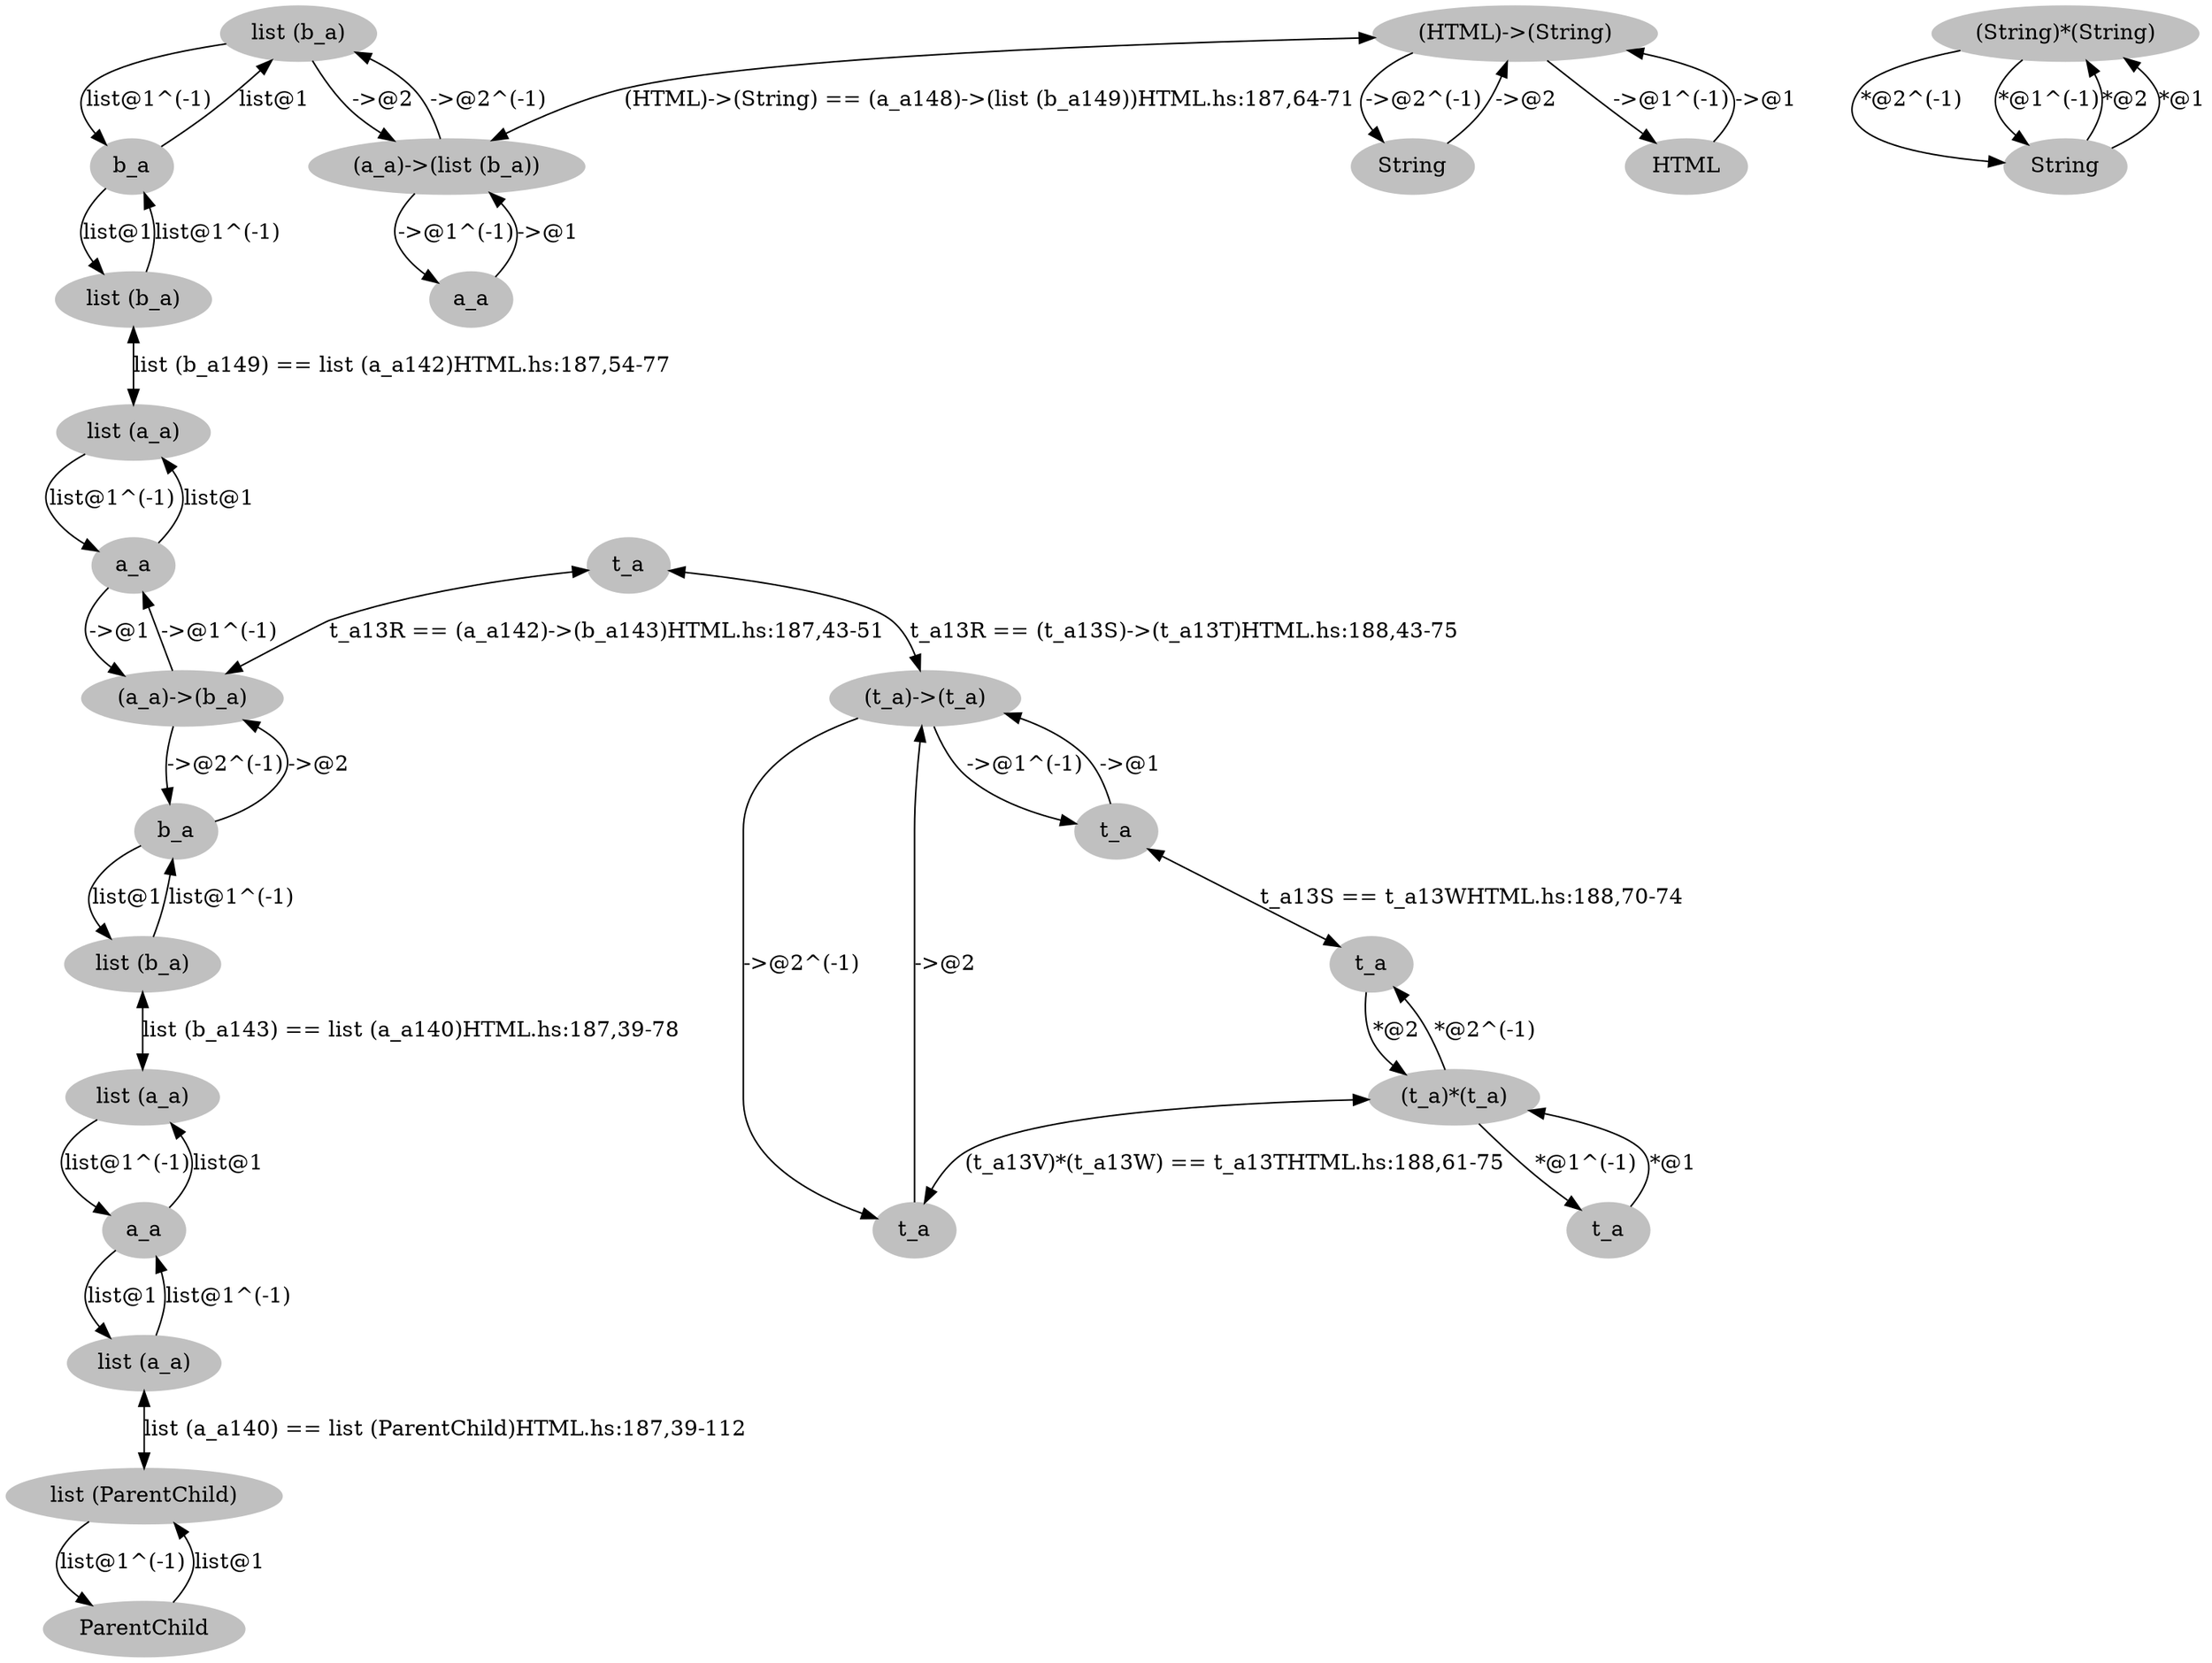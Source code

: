 digraph G1 {
node [color = grey, style = filled];
v25 [label="list (b_a)"];
v4 [label="(a_a)->(b_a)"];
v26 [label="b_a"];
v8 [label="(HTML)->(String)"];
v9 [label="(a_a)->(list (b_a))"];
v20 [label="ParentChild"];
v15 [label="t_a"];
v21 [label="b_a"];
v6 [label="list (b_a)"];
v18 [label="String"];
v10 [label="list (a_a)"];
v2 [label="(String)*(String)"];
v1 [label="t_a"];
v22 [label="a_a"];
v23 [label="t_a"];
v13 [label="list (a_a)"];
v5 [label="(t_a)->(t_a)"];
v16 [label="a_a"];
v19 [label="String"];
v17 [label="HTML"];
v7 [label="list (a_a)"];
v12 [label="list (b_a)"];
v11 [label="list (ParentChild)"];
v0 [label="t_a"];
v3 [label="t_a"];
v24 [label="a_a"];
v14 [label="(t_a)*(t_a)"];
v25->v9 [label="->@2"];
v25->v26 [label="list@1^(-1)"];
v4->v22 [label="->@1^(-1)"];
v4->v21 [label="->@2^(-1)"];
v26->v25 [label="list@1"];
v26->v6 [label="list@1"];
v8->v9 [dir=both label="(HTML)->(String) == (a_a148)->(list (b_a149))HTML.hs:187,64-71"];
v8->v17 [label="->@1^(-1)"];
v8->v18 [label="->@2^(-1)"];
v9->v25 [label="->@2^(-1)"];
v9->v24 [label="->@1^(-1)"];
v20->v11 [label="list@1"];
v15->v5 [label="->@2"];
v21->v12 [label="list@1"];
v21->v4 [label="->@2"];
v6->v26 [label="list@1^(-1)"];
v6->v7 [dir=both label="list (b_a149) == list (a_a142)HTML.hs:187,54-77"];
v18->v8 [label="->@2"];
v10->v11 [dir=both label="list (a_a140) == list (ParentChild)HTML.hs:187,39-112"];
v10->v16 [label="list@1^(-1)"];
v2->v19 [label="*@2^(-1)"];
v2->v19 [label="*@1^(-1)"];
v1->v14 [label="*@2"];
v22->v4 [label="->@1"];
v22->v7 [label="list@1"];
v23->v14 [label="*@1"];
v13->v16 [label="list@1^(-1)"];
v5->v0 [label="->@1^(-1)"];
v5->v15 [label="->@2^(-1)"];
v16->v10 [label="list@1"];
v16->v13 [label="list@1"];
v19->v2 [label="*@2"];
v19->v2 [label="*@1"];
v17->v8 [label="->@1"];
v7->v22 [label="list@1^(-1)"];
v12->v13 [dir=both label="list (b_a143) == list (a_a140)HTML.hs:187,39-78"];
v12->v21 [label="list@1^(-1)"];
v11->v20 [label="list@1^(-1)"];
v0->v1 [dir=both label="t_a13S == t_a13WHTML.hs:188,70-74"];
v0->v5 [label="->@1"];
v3->v4 [dir=both label="t_a13R == (a_a142)->(b_a143)HTML.hs:187,43-51"];
v3->v5 [dir=both label="t_a13R == (t_a13S)->(t_a13T)HTML.hs:188,43-75"];
v24->v9 [label="->@1"];
v14->v1 [label="*@2^(-1)"];
v14->v23 [label="*@1^(-1)"];
v14->v15 [dir=both label="(t_a13V)*(t_a13W) == t_a13THTML.hs:188,61-75"];
}
